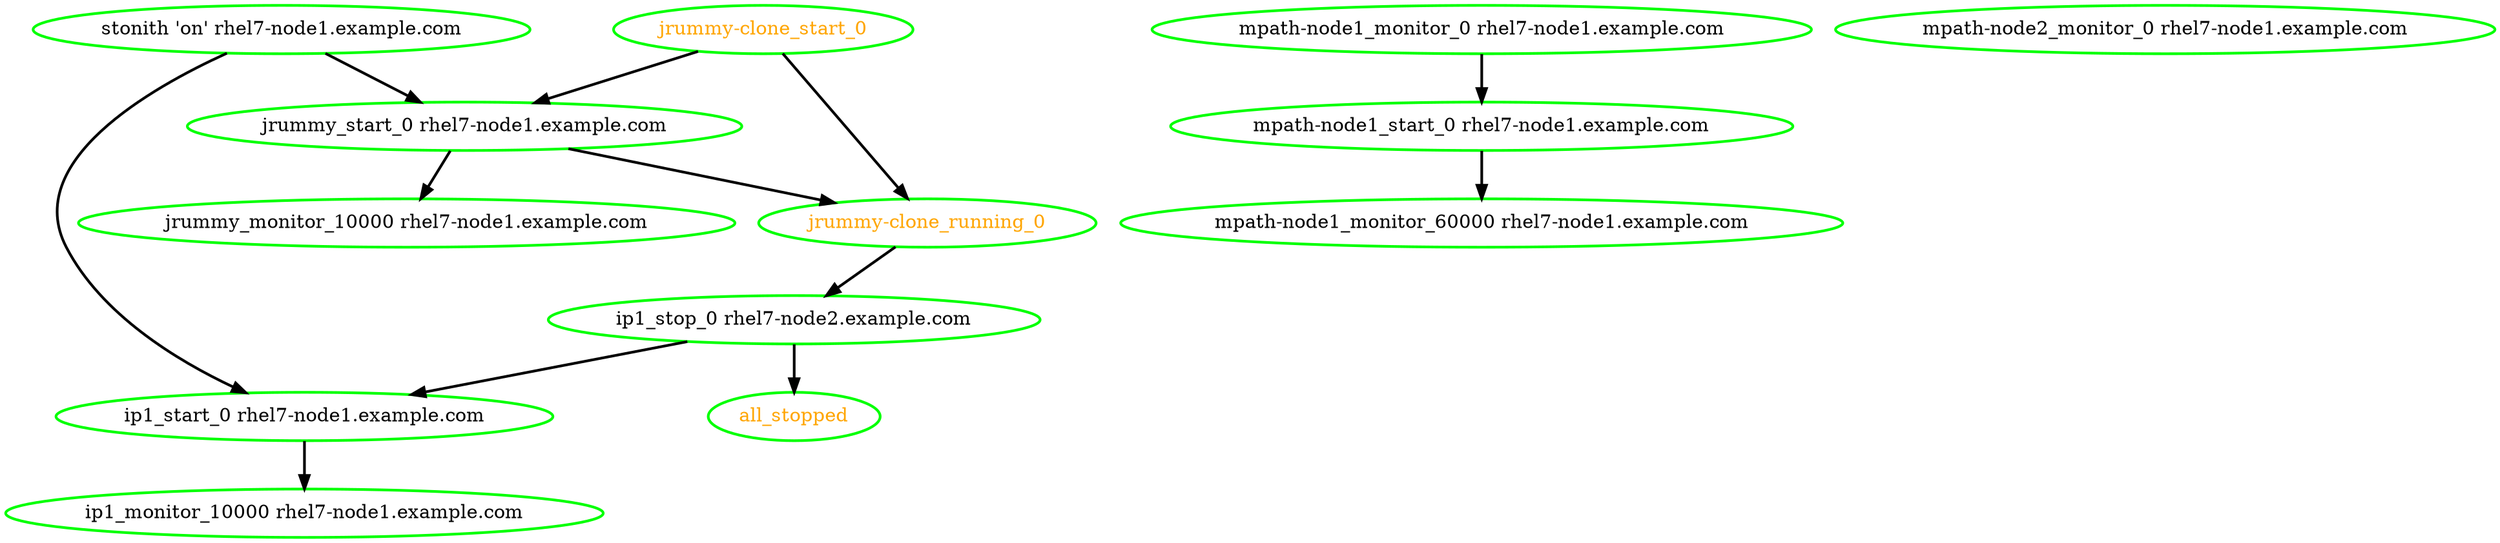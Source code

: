 digraph "g" {
"all_stopped" [ style=bold color="green" fontcolor="orange"]
"ip1_monitor_10000 rhel7-node1.example.com" [ style=bold color="green" fontcolor="black"]
"ip1_start_0 rhel7-node1.example.com" -> "ip1_monitor_10000 rhel7-node1.example.com" [ style = bold]
"ip1_start_0 rhel7-node1.example.com" [ style=bold color="green" fontcolor="black"]
"ip1_stop_0 rhel7-node2.example.com" -> "all_stopped" [ style = bold]
"ip1_stop_0 rhel7-node2.example.com" -> "ip1_start_0 rhel7-node1.example.com" [ style = bold]
"ip1_stop_0 rhel7-node2.example.com" [ style=bold color="green" fontcolor="black"]
"jrummy-clone_running_0" -> "ip1_stop_0 rhel7-node2.example.com" [ style = bold]
"jrummy-clone_running_0" [ style=bold color="green" fontcolor="orange"]
"jrummy-clone_start_0" -> "jrummy-clone_running_0" [ style = bold]
"jrummy-clone_start_0" -> "jrummy_start_0 rhel7-node1.example.com" [ style = bold]
"jrummy-clone_start_0" [ style=bold color="green" fontcolor="orange"]
"jrummy_monitor_10000 rhel7-node1.example.com" [ style=bold color="green" fontcolor="black"]
"jrummy_start_0 rhel7-node1.example.com" -> "jrummy-clone_running_0" [ style = bold]
"jrummy_start_0 rhel7-node1.example.com" -> "jrummy_monitor_10000 rhel7-node1.example.com" [ style = bold]
"jrummy_start_0 rhel7-node1.example.com" [ style=bold color="green" fontcolor="black"]
"mpath-node1_monitor_0 rhel7-node1.example.com" -> "mpath-node1_start_0 rhel7-node1.example.com" [ style = bold]
"mpath-node1_monitor_0 rhel7-node1.example.com" [ style=bold color="green" fontcolor="black"]
"mpath-node1_monitor_60000 rhel7-node1.example.com" [ style=bold color="green" fontcolor="black"]
"mpath-node1_start_0 rhel7-node1.example.com" -> "mpath-node1_monitor_60000 rhel7-node1.example.com" [ style = bold]
"mpath-node1_start_0 rhel7-node1.example.com" [ style=bold color="green" fontcolor="black"]
"mpath-node2_monitor_0 rhel7-node1.example.com" [ style=bold color="green" fontcolor="black"]
"stonith 'on' rhel7-node1.example.com" -> "ip1_start_0 rhel7-node1.example.com" [ style = bold]
"stonith 'on' rhel7-node1.example.com" -> "jrummy_start_0 rhel7-node1.example.com" [ style = bold]
"stonith 'on' rhel7-node1.example.com" [ style=bold color="green" fontcolor="black"]
}
